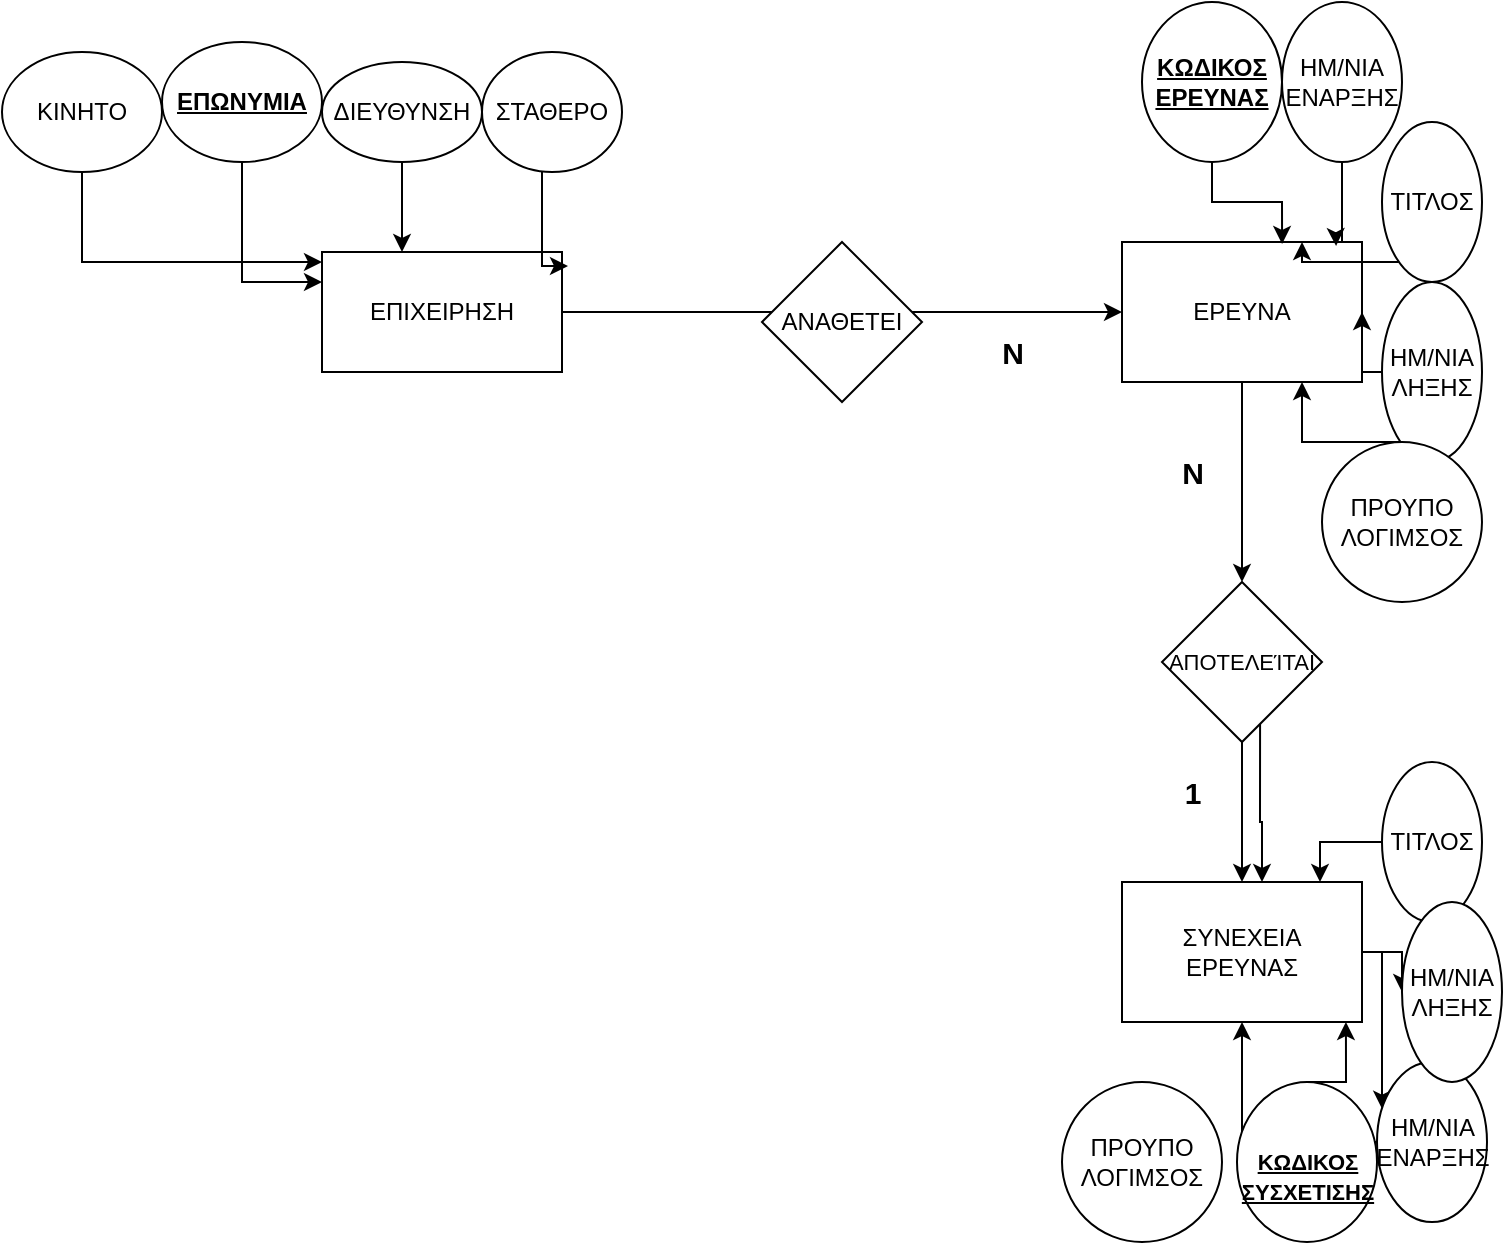 <mxfile version="21.1.1" type="github">
  <diagram name="Page-1" id="4xuhvQjqA52v9uNUmas1">
    <mxGraphModel dx="1434" dy="788" grid="1" gridSize="10" guides="1" tooltips="1" connect="1" arrows="1" fold="1" page="1" pageScale="1" pageWidth="850" pageHeight="1100" math="0" shadow="0">
      <root>
        <mxCell id="0" />
        <mxCell id="1" parent="0" />
        <mxCell id="7PbP5t5x5OfYu_cqWDmC-59" style="edgeStyle=orthogonalEdgeStyle;rounded=0;orthogonalLoop=1;jettySize=auto;html=1;" edge="1" parent="1" source="7PbP5t5x5OfYu_cqWDmC-1" target="7PbP5t5x5OfYu_cqWDmC-2">
          <mxGeometry relative="1" as="geometry" />
        </mxCell>
        <mxCell id="7PbP5t5x5OfYu_cqWDmC-1" value="ΕΠΙΧΕΙΡΗΣΗ" style="rounded=0;whiteSpace=wrap;html=1;" vertex="1" parent="1">
          <mxGeometry x="270" y="125" width="120" height="60" as="geometry" />
        </mxCell>
        <mxCell id="7PbP5t5x5OfYu_cqWDmC-25" style="edgeStyle=orthogonalEdgeStyle;rounded=0;orthogonalLoop=1;jettySize=auto;html=1;entryX=0.5;entryY=0;entryDx=0;entryDy=0;" edge="1" parent="1" source="7PbP5t5x5OfYu_cqWDmC-26" target="7PbP5t5x5OfYu_cqWDmC-24">
          <mxGeometry relative="1" as="geometry" />
        </mxCell>
        <mxCell id="7PbP5t5x5OfYu_cqWDmC-2" value="ΕΡΕΥΝΑ" style="rounded=0;whiteSpace=wrap;html=1;" vertex="1" parent="1">
          <mxGeometry x="670" y="120" width="120" height="70" as="geometry" />
        </mxCell>
        <mxCell id="7PbP5t5x5OfYu_cqWDmC-82" style="edgeStyle=orthogonalEdgeStyle;rounded=0;orthogonalLoop=1;jettySize=auto;html=1;entryX=0.892;entryY=0.029;entryDx=0;entryDy=0;entryPerimeter=0;" edge="1" parent="1" source="7PbP5t5x5OfYu_cqWDmC-8" target="7PbP5t5x5OfYu_cqWDmC-2">
          <mxGeometry relative="1" as="geometry">
            <Array as="points">
              <mxPoint x="780" y="120" />
              <mxPoint x="777" y="120" />
            </Array>
          </mxGeometry>
        </mxCell>
        <mxCell id="7PbP5t5x5OfYu_cqWDmC-8" value="ΗΜ/ΝΙΑ&lt;br&gt;ΕΝΑΡΞΗΣ" style="ellipse;whiteSpace=wrap;html=1;" vertex="1" parent="1">
          <mxGeometry x="750" width="60" height="80" as="geometry" />
        </mxCell>
        <mxCell id="7PbP5t5x5OfYu_cqWDmC-16" style="edgeStyle=orthogonalEdgeStyle;rounded=0;orthogonalLoop=1;jettySize=auto;html=1;entryX=1;entryY=0.5;entryDx=0;entryDy=0;" edge="1" parent="1" source="7PbP5t5x5OfYu_cqWDmC-9" target="7PbP5t5x5OfYu_cqWDmC-2">
          <mxGeometry relative="1" as="geometry">
            <Array as="points">
              <mxPoint x="790" y="185" />
            </Array>
          </mxGeometry>
        </mxCell>
        <mxCell id="7PbP5t5x5OfYu_cqWDmC-9" value="ΗΜ/ΝΙΑ&lt;br&gt;ΛΗΞΗΣ" style="ellipse;whiteSpace=wrap;html=1;" vertex="1" parent="1">
          <mxGeometry x="800" y="140" width="50" height="90" as="geometry" />
        </mxCell>
        <mxCell id="7PbP5t5x5OfYu_cqWDmC-47" style="edgeStyle=orthogonalEdgeStyle;rounded=0;orthogonalLoop=1;jettySize=auto;html=1;entryX=0.75;entryY=1;entryDx=0;entryDy=0;" edge="1" parent="1" source="7PbP5t5x5OfYu_cqWDmC-17" target="7PbP5t5x5OfYu_cqWDmC-2">
          <mxGeometry relative="1" as="geometry">
            <Array as="points">
              <mxPoint x="760" y="220" />
            </Array>
          </mxGeometry>
        </mxCell>
        <mxCell id="7PbP5t5x5OfYu_cqWDmC-17" value="ΠΡΟΥΠΟ&lt;br&gt;ΛΟΓΙΜΣΟΣ" style="ellipse;whiteSpace=wrap;html=1;direction=south;" vertex="1" parent="1">
          <mxGeometry x="770" y="220" width="80" height="80" as="geometry" />
        </mxCell>
        <mxCell id="7PbP5t5x5OfYu_cqWDmC-84" style="edgeStyle=orthogonalEdgeStyle;rounded=0;orthogonalLoop=1;jettySize=auto;html=1;" edge="1" parent="1" source="7PbP5t5x5OfYu_cqWDmC-24" target="7PbP5t5x5OfYu_cqWDmC-36">
          <mxGeometry relative="1" as="geometry" />
        </mxCell>
        <mxCell id="7PbP5t5x5OfYu_cqWDmC-85" style="edgeStyle=orthogonalEdgeStyle;rounded=0;orthogonalLoop=1;jettySize=auto;html=1;" edge="1" parent="1" source="7PbP5t5x5OfYu_cqWDmC-24" target="7PbP5t5x5OfYu_cqWDmC-32">
          <mxGeometry relative="1" as="geometry">
            <Array as="points">
              <mxPoint x="800" y="475" />
            </Array>
          </mxGeometry>
        </mxCell>
        <mxCell id="7PbP5t5x5OfYu_cqWDmC-24" value="ΣΥΝΕΧΕΙΑ&lt;br&gt;ΕΡΕΥΝΑΣ" style="rounded=0;whiteSpace=wrap;html=1;" vertex="1" parent="1">
          <mxGeometry x="670" y="440" width="120" height="70" as="geometry" />
        </mxCell>
        <mxCell id="7PbP5t5x5OfYu_cqWDmC-27" value="" style="edgeStyle=orthogonalEdgeStyle;rounded=0;orthogonalLoop=1;jettySize=auto;html=1;entryX=0.5;entryY=0;entryDx=0;entryDy=0;" edge="1" parent="1" source="7PbP5t5x5OfYu_cqWDmC-2" target="7PbP5t5x5OfYu_cqWDmC-26">
          <mxGeometry relative="1" as="geometry">
            <mxPoint x="630" y="220" as="sourcePoint" />
            <mxPoint x="630" y="440" as="targetPoint" />
          </mxGeometry>
        </mxCell>
        <mxCell id="7PbP5t5x5OfYu_cqWDmC-26" value="&lt;font style=&quot;font-size: 11px;&quot;&gt;ΑΠΟΤΕΛΕΊΤΑΙ&lt;/font&gt;" style="rhombus;whiteSpace=wrap;html=1;" vertex="1" parent="1">
          <mxGeometry x="690" y="290" width="80" height="80" as="geometry" />
        </mxCell>
        <mxCell id="7PbP5t5x5OfYu_cqWDmC-41" style="edgeStyle=orthogonalEdgeStyle;rounded=0;orthogonalLoop=1;jettySize=auto;html=1;entryX=0.5;entryY=1;entryDx=0;entryDy=0;" edge="1" parent="1" source="7PbP5t5x5OfYu_cqWDmC-32" target="7PbP5t5x5OfYu_cqWDmC-24">
          <mxGeometry relative="1" as="geometry" />
        </mxCell>
        <mxCell id="7PbP5t5x5OfYu_cqWDmC-32" value="ΗΜ/ΝΙΑ&lt;br&gt;ΕΝΑΡΞΗΣ" style="ellipse;whiteSpace=wrap;html=1;" vertex="1" parent="1">
          <mxGeometry x="797.5" y="530" width="55" height="80" as="geometry" />
        </mxCell>
        <mxCell id="7PbP5t5x5OfYu_cqWDmC-83" style="edgeStyle=orthogonalEdgeStyle;rounded=0;orthogonalLoop=1;jettySize=auto;html=1;entryX=0.825;entryY=0;entryDx=0;entryDy=0;entryPerimeter=0;" edge="1" parent="1" source="7PbP5t5x5OfYu_cqWDmC-34" target="7PbP5t5x5OfYu_cqWDmC-24">
          <mxGeometry relative="1" as="geometry" />
        </mxCell>
        <mxCell id="7PbP5t5x5OfYu_cqWDmC-34" value="ΤΙΤΛΟΣ" style="ellipse;whiteSpace=wrap;html=1;" vertex="1" parent="1">
          <mxGeometry x="800" y="380" width="50" height="80" as="geometry" />
        </mxCell>
        <mxCell id="7PbP5t5x5OfYu_cqWDmC-36" value="ΗΜ/ΝΙΑ&lt;br&gt;ΛΗΞΗΣ" style="ellipse;whiteSpace=wrap;html=1;" vertex="1" parent="1">
          <mxGeometry x="810" y="450" width="50" height="90" as="geometry" />
        </mxCell>
        <mxCell id="7PbP5t5x5OfYu_cqWDmC-42" value="ΠΡΟΥΠΟ&lt;br&gt;ΛΟΓΙΜΣΟΣ" style="ellipse;whiteSpace=wrap;html=1;direction=south;" vertex="1" parent="1">
          <mxGeometry x="640" y="540" width="80" height="80" as="geometry" />
        </mxCell>
        <mxCell id="7PbP5t5x5OfYu_cqWDmC-44" style="edgeStyle=orthogonalEdgeStyle;rounded=0;orthogonalLoop=1;jettySize=auto;html=1;exitX=0.5;exitY=0;exitDx=0;exitDy=0;entryX=0.933;entryY=1;entryDx=0;entryDy=0;entryPerimeter=0;" edge="1" parent="1" source="7PbP5t5x5OfYu_cqWDmC-43" target="7PbP5t5x5OfYu_cqWDmC-24">
          <mxGeometry relative="1" as="geometry" />
        </mxCell>
        <mxCell id="7PbP5t5x5OfYu_cqWDmC-43" value="&lt;u style=&quot;font-size: 11px;&quot;&gt;&lt;b&gt;&lt;br&gt;ΚΩΔΙΚΟΣ&lt;br&gt;ΣΥΣΧΕΤΙΣΗΣ&lt;br&gt;&lt;/b&gt;&lt;/u&gt;" style="ellipse;whiteSpace=wrap;html=1;" vertex="1" parent="1">
          <mxGeometry x="727.5" y="540" width="70" height="80" as="geometry" />
        </mxCell>
        <mxCell id="7PbP5t5x5OfYu_cqWDmC-45" value="&lt;font style=&quot;font-size: 15px;&quot;&gt;&lt;b&gt;1&lt;/b&gt;&lt;/font&gt;" style="text;html=1;align=center;verticalAlign=middle;resizable=0;points=[];autosize=1;strokeColor=none;fillColor=none;" vertex="1" parent="1">
          <mxGeometry x="690" y="380" width="30" height="30" as="geometry" />
        </mxCell>
        <mxCell id="7PbP5t5x5OfYu_cqWDmC-46" value="&lt;font style=&quot;font-size: 15px;&quot;&gt;&lt;b&gt;Ν&lt;/b&gt;&lt;/font&gt;" style="text;html=1;align=center;verticalAlign=middle;resizable=0;points=[];autosize=1;strokeColor=none;fillColor=none;" vertex="1" parent="1">
          <mxGeometry x="690" y="220" width="30" height="30" as="geometry" />
        </mxCell>
        <mxCell id="7PbP5t5x5OfYu_cqWDmC-53" style="edgeStyle=orthogonalEdgeStyle;rounded=0;orthogonalLoop=1;jettySize=auto;html=1;entryX=0.75;entryY=0;entryDx=0;entryDy=0;" edge="1" parent="1" source="7PbP5t5x5OfYu_cqWDmC-50" target="7PbP5t5x5OfYu_cqWDmC-2">
          <mxGeometry relative="1" as="geometry">
            <Array as="points">
              <mxPoint x="760" y="130" />
            </Array>
          </mxGeometry>
        </mxCell>
        <mxCell id="7PbP5t5x5OfYu_cqWDmC-50" value="ΤΙΤΛΟΣ" style="ellipse;whiteSpace=wrap;html=1;" vertex="1" parent="1">
          <mxGeometry x="800" y="60" width="50" height="80" as="geometry" />
        </mxCell>
        <mxCell id="7PbP5t5x5OfYu_cqWDmC-55" style="edgeStyle=orthogonalEdgeStyle;rounded=0;orthogonalLoop=1;jettySize=auto;html=1;exitX=0.613;exitY=0.888;exitDx=0;exitDy=0;exitPerimeter=0;" edge="1" parent="1" source="7PbP5t5x5OfYu_cqWDmC-26">
          <mxGeometry relative="1" as="geometry">
            <mxPoint x="740" y="380" as="sourcePoint" />
            <mxPoint x="740" y="440" as="targetPoint" />
            <Array as="points">
              <mxPoint x="739" y="410" />
              <mxPoint x="740" y="410" />
            </Array>
          </mxGeometry>
        </mxCell>
        <mxCell id="7PbP5t5x5OfYu_cqWDmC-60" value="ΑΝΑΘΕΤΕΙ" style="rhombus;whiteSpace=wrap;html=1;" vertex="1" parent="1">
          <mxGeometry x="490" y="120" width="80" height="80" as="geometry" />
        </mxCell>
        <mxCell id="7PbP5t5x5OfYu_cqWDmC-61" value="&lt;font style=&quot;font-size: 15px;&quot;&gt;&lt;b&gt;Ν&lt;/b&gt;&lt;/font&gt;" style="text;html=1;align=center;verticalAlign=middle;resizable=0;points=[];autosize=1;strokeColor=none;fillColor=none;" vertex="1" parent="1">
          <mxGeometry x="600" y="160" width="30" height="30" as="geometry" />
        </mxCell>
        <mxCell id="7PbP5t5x5OfYu_cqWDmC-73" style="edgeStyle=orthogonalEdgeStyle;rounded=0;orthogonalLoop=1;jettySize=auto;html=1;entryX=0;entryY=0.25;entryDx=0;entryDy=0;" edge="1" parent="1" source="7PbP5t5x5OfYu_cqWDmC-62" target="7PbP5t5x5OfYu_cqWDmC-1">
          <mxGeometry relative="1" as="geometry" />
        </mxCell>
        <mxCell id="7PbP5t5x5OfYu_cqWDmC-62" value="&lt;b&gt;&lt;u&gt;ΕΠΩΝΥΜΙΑ&lt;/u&gt;&lt;/b&gt;" style="ellipse;whiteSpace=wrap;html=1;" vertex="1" parent="1">
          <mxGeometry x="190" y="20" width="80" height="60" as="geometry" />
        </mxCell>
        <mxCell id="7PbP5t5x5OfYu_cqWDmC-76" style="edgeStyle=orthogonalEdgeStyle;rounded=0;orthogonalLoop=1;jettySize=auto;html=1;" edge="1" parent="1" source="7PbP5t5x5OfYu_cqWDmC-63" target="7PbP5t5x5OfYu_cqWDmC-1">
          <mxGeometry relative="1" as="geometry">
            <Array as="points">
              <mxPoint x="310" y="130" />
              <mxPoint x="310" y="130" />
            </Array>
          </mxGeometry>
        </mxCell>
        <mxCell id="7PbP5t5x5OfYu_cqWDmC-63" value="ΔΙΕΥΘΥΝΣΗ" style="ellipse;whiteSpace=wrap;html=1;" vertex="1" parent="1">
          <mxGeometry x="270" y="30" width="80" height="50" as="geometry" />
        </mxCell>
        <mxCell id="7PbP5t5x5OfYu_cqWDmC-75" style="edgeStyle=orthogonalEdgeStyle;rounded=0;orthogonalLoop=1;jettySize=auto;html=1;entryX=1.025;entryY=0.117;entryDx=0;entryDy=0;entryPerimeter=0;" edge="1" parent="1" source="7PbP5t5x5OfYu_cqWDmC-64" target="7PbP5t5x5OfYu_cqWDmC-1">
          <mxGeometry relative="1" as="geometry">
            <Array as="points">
              <mxPoint x="380" y="132" />
            </Array>
          </mxGeometry>
        </mxCell>
        <mxCell id="7PbP5t5x5OfYu_cqWDmC-64" value="ΣΤΑΘΕΡΟ" style="ellipse;whiteSpace=wrap;html=1;" vertex="1" parent="1">
          <mxGeometry x="350" y="25" width="70" height="60" as="geometry" />
        </mxCell>
        <mxCell id="7PbP5t5x5OfYu_cqWDmC-72" style="edgeStyle=orthogonalEdgeStyle;rounded=0;orthogonalLoop=1;jettySize=auto;html=1;" edge="1" parent="1" source="7PbP5t5x5OfYu_cqWDmC-65" target="7PbP5t5x5OfYu_cqWDmC-1">
          <mxGeometry relative="1" as="geometry">
            <Array as="points">
              <mxPoint x="150" y="130" />
            </Array>
          </mxGeometry>
        </mxCell>
        <mxCell id="7PbP5t5x5OfYu_cqWDmC-65" value="ΚΙΝΗΤΟ" style="ellipse;whiteSpace=wrap;html=1;" vertex="1" parent="1">
          <mxGeometry x="110" y="25" width="80" height="60" as="geometry" />
        </mxCell>
        <mxCell id="7PbP5t5x5OfYu_cqWDmC-79" style="edgeStyle=orthogonalEdgeStyle;rounded=0;orthogonalLoop=1;jettySize=auto;html=1;entryX=0.667;entryY=0.014;entryDx=0;entryDy=0;entryPerimeter=0;" edge="1" parent="1" source="7PbP5t5x5OfYu_cqWDmC-66" target="7PbP5t5x5OfYu_cqWDmC-2">
          <mxGeometry relative="1" as="geometry">
            <mxPoint x="760" y="90" as="targetPoint" />
          </mxGeometry>
        </mxCell>
        <mxCell id="7PbP5t5x5OfYu_cqWDmC-66" value="&lt;b&gt;&lt;u&gt;ΚΩΔΙΚΟΣ&lt;br&gt;ΕΡΕΥΝΑΣ&lt;br&gt;&lt;/u&gt;&lt;/b&gt;" style="ellipse;whiteSpace=wrap;html=1;" vertex="1" parent="1">
          <mxGeometry x="680" width="70" height="80" as="geometry" />
        </mxCell>
      </root>
    </mxGraphModel>
  </diagram>
</mxfile>
